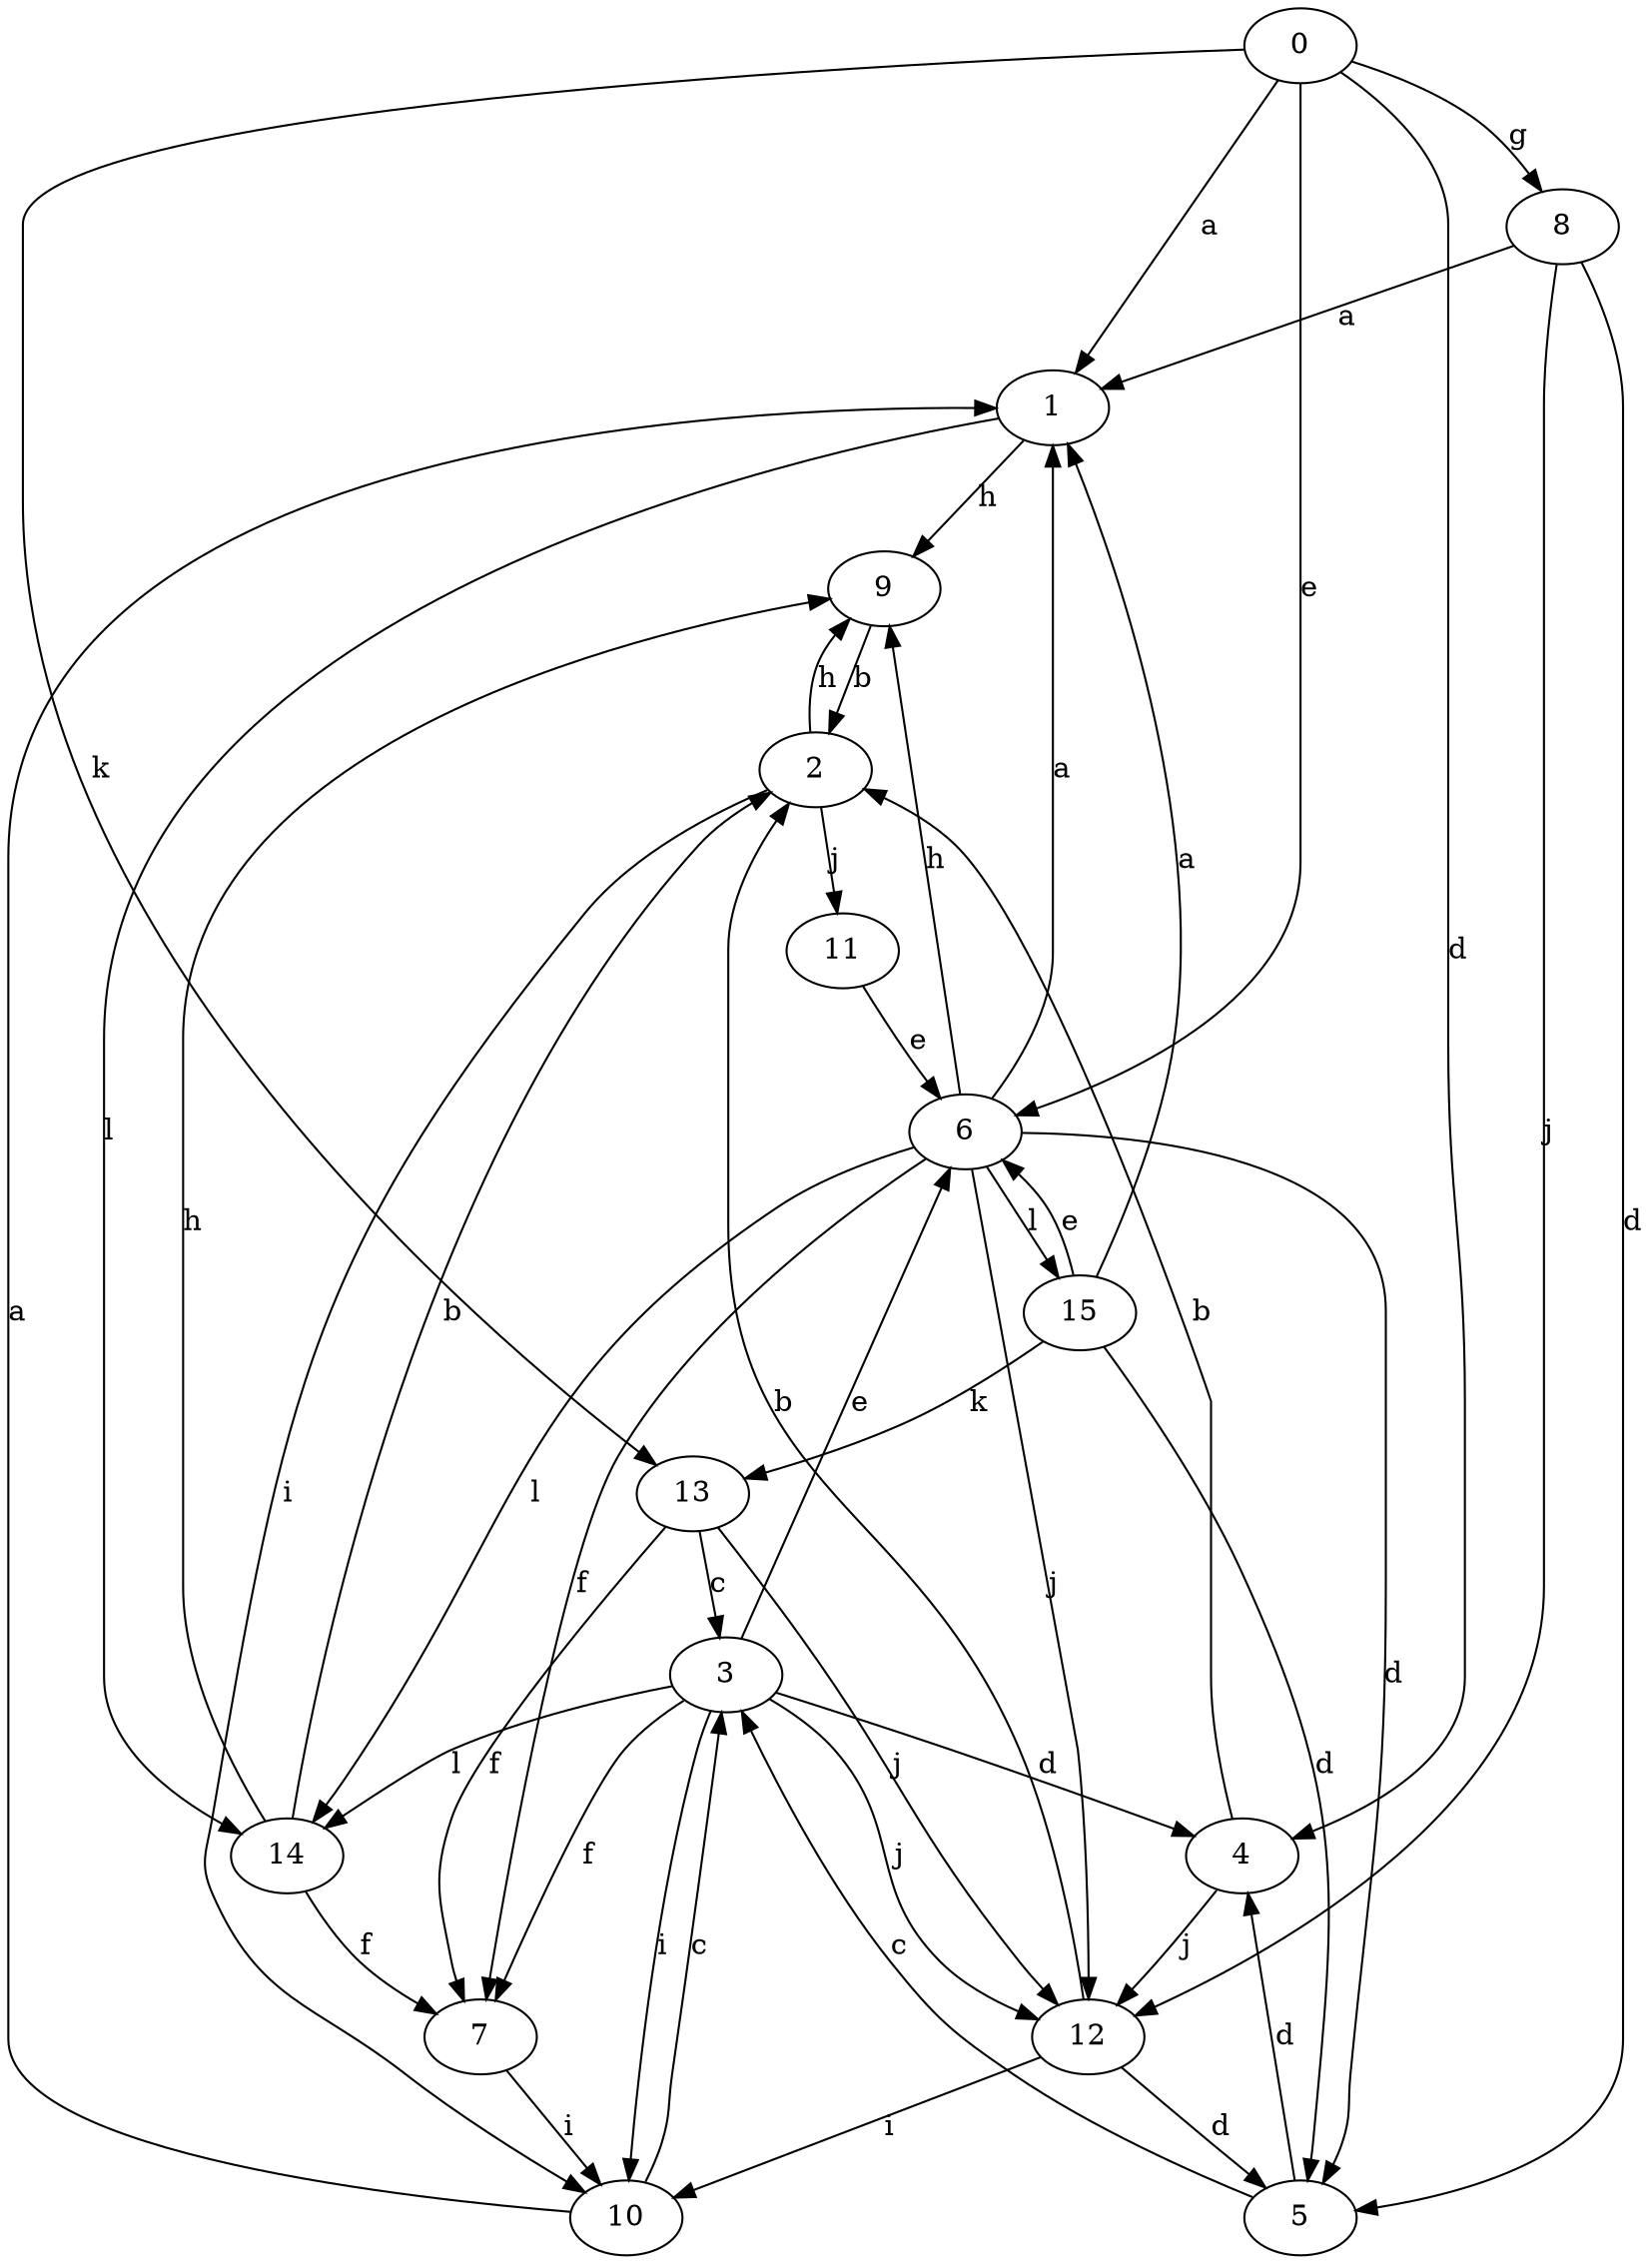 strict digraph  {
1;
2;
3;
4;
5;
6;
7;
8;
0;
9;
10;
11;
12;
13;
14;
15;
1 -> 9  [label=h];
1 -> 14  [label=l];
2 -> 9  [label=h];
2 -> 10  [label=i];
2 -> 11  [label=j];
3 -> 4  [label=d];
3 -> 6  [label=e];
3 -> 7  [label=f];
3 -> 10  [label=i];
3 -> 12  [label=j];
3 -> 14  [label=l];
4 -> 2  [label=b];
4 -> 12  [label=j];
5 -> 3  [label=c];
5 -> 4  [label=d];
6 -> 1  [label=a];
6 -> 5  [label=d];
6 -> 7  [label=f];
6 -> 9  [label=h];
6 -> 12  [label=j];
6 -> 14  [label=l];
6 -> 15  [label=l];
7 -> 10  [label=i];
8 -> 1  [label=a];
8 -> 5  [label=d];
8 -> 12  [label=j];
0 -> 1  [label=a];
0 -> 4  [label=d];
0 -> 6  [label=e];
0 -> 8  [label=g];
0 -> 13  [label=k];
9 -> 2  [label=b];
10 -> 1  [label=a];
10 -> 3  [label=c];
11 -> 6  [label=e];
12 -> 2  [label=b];
12 -> 5  [label=d];
12 -> 10  [label=i];
13 -> 3  [label=c];
13 -> 7  [label=f];
13 -> 12  [label=j];
14 -> 2  [label=b];
14 -> 7  [label=f];
14 -> 9  [label=h];
15 -> 1  [label=a];
15 -> 5  [label=d];
15 -> 6  [label=e];
15 -> 13  [label=k];
}
